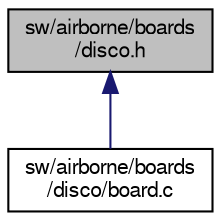 digraph "sw/airborne/boards/disco.h"
{
  edge [fontname="FreeSans",fontsize="10",labelfontname="FreeSans",labelfontsize="10"];
  node [fontname="FreeSans",fontsize="10",shape=record];
  Node1 [label="sw/airborne/boards\l/disco.h",height=0.2,width=0.4,color="black", fillcolor="grey75", style="filled", fontcolor="black"];
  Node1 -> Node2 [dir="back",color="midnightblue",fontsize="10",style="solid",fontname="FreeSans"];
  Node2 [label="sw/airborne/boards\l/disco/board.c",height=0.2,width=0.4,color="black", fillcolor="white", style="filled",URL="$disco_2board_8c.html",tooltip="Disco specific board initialization function. "];
}
